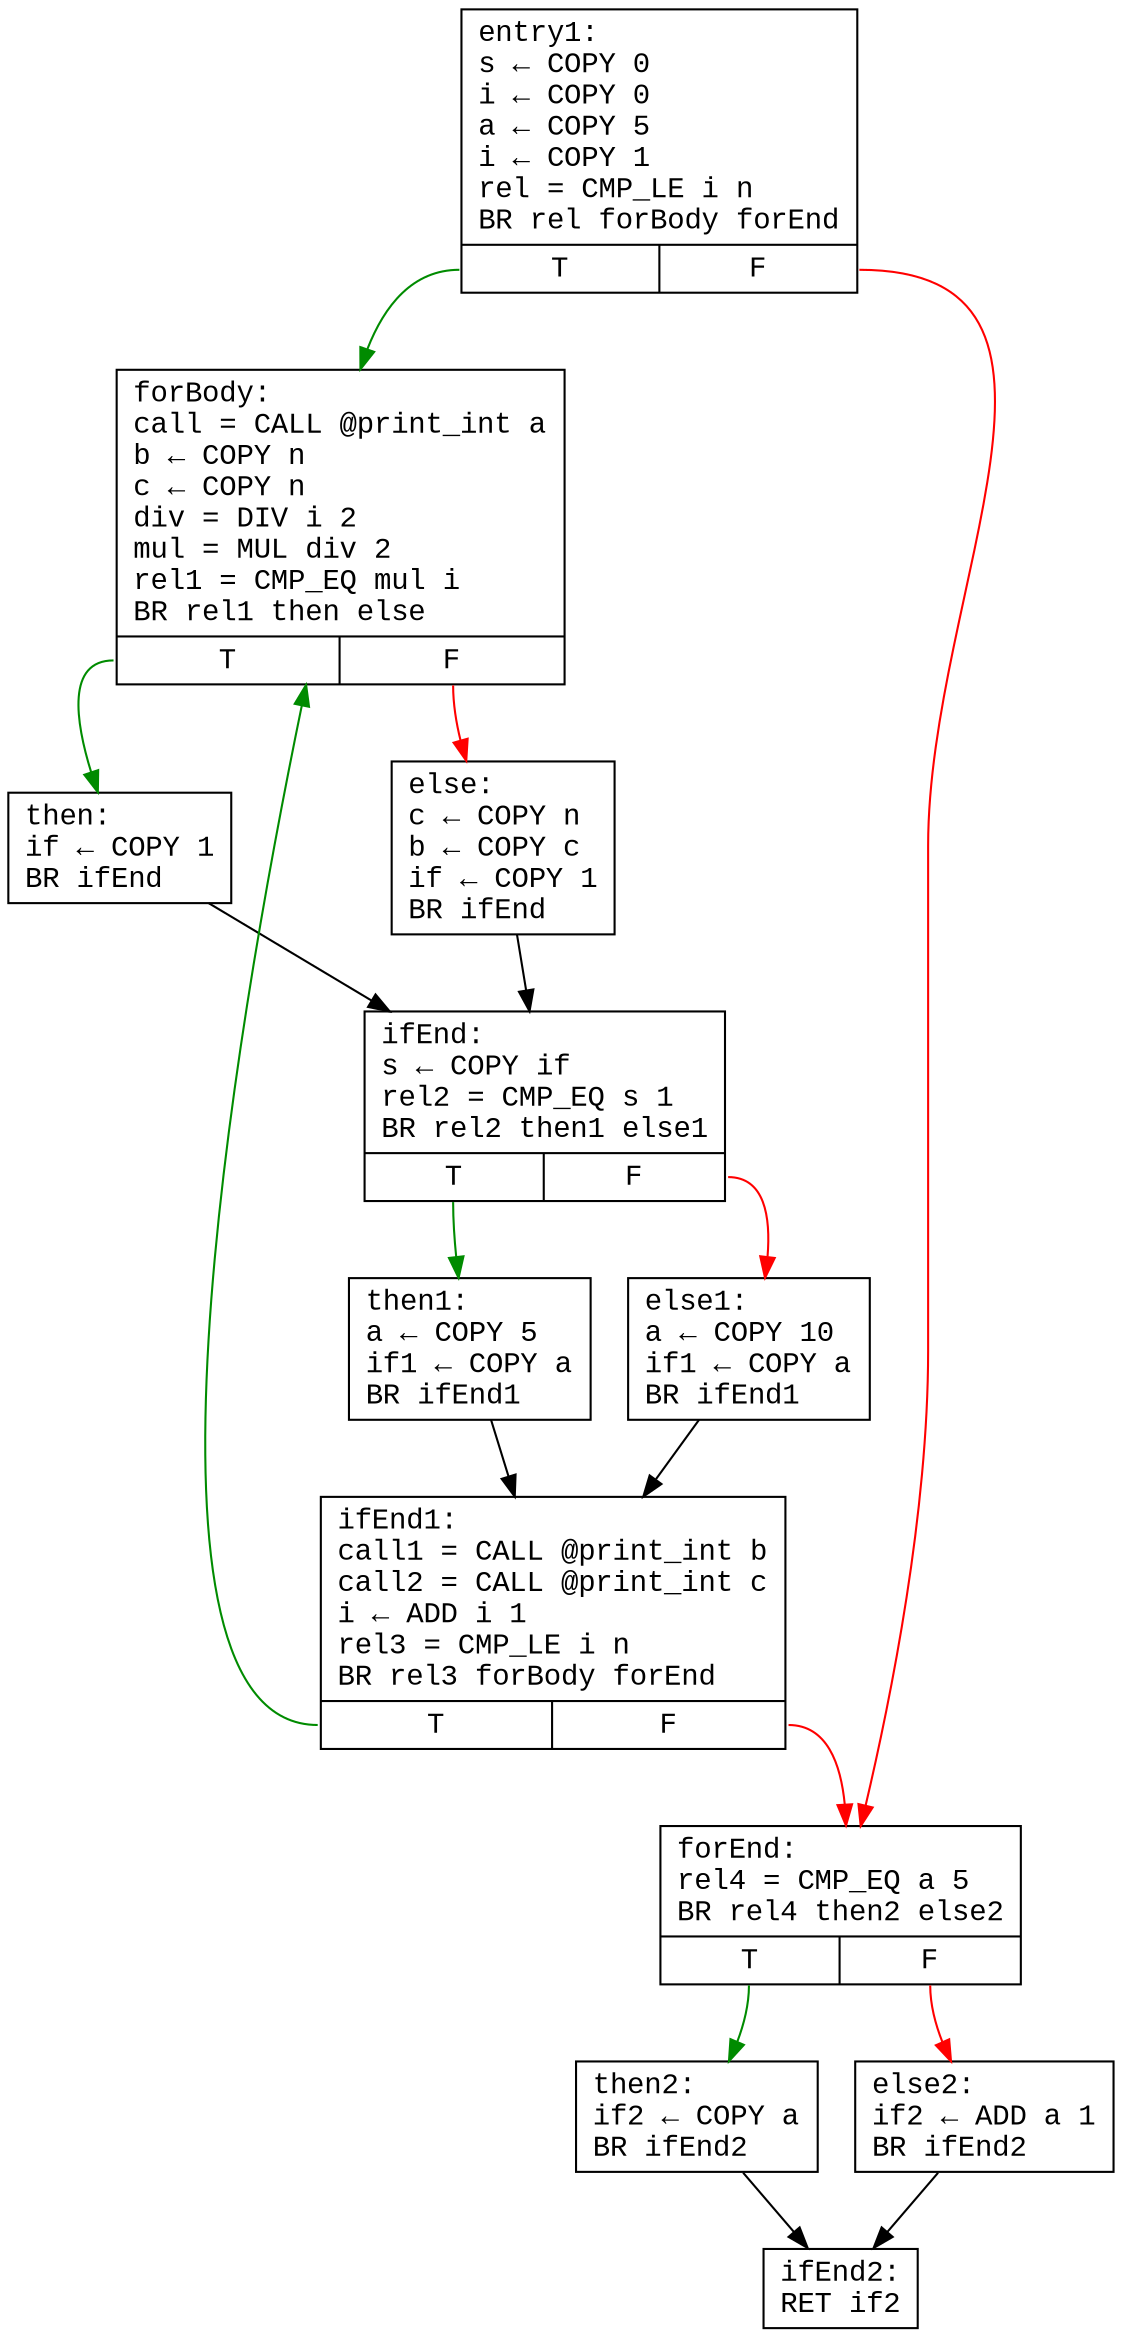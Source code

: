 digraph CFG {
    node [shape=record, fontname="Courier New"]
    entry1 [label="{entry1:\ls ← COPY 0\li ← COPY 0\la ← COPY 5\li ← COPY 1\lrel = CMP_LE i n\lBR rel forBody forEnd\l|{<t> T|<f> F}}"]
    forBody [label="{forBody:\lcall = CALL @print_int a\lb ← COPY n\lc ← COPY n\ldiv = DIV i 2\lmul = MUL div 2\lrel1 = CMP_EQ mul i\lBR rel1 then else\l|{<t> T|<f> F}}"]
    then [label="{then:\lif ← COPY 1\lBR ifEnd\l}"]
    else [label="{else:\lc ← COPY n\lb ← COPY c\lif ← COPY 1\lBR ifEnd\l}"]
    ifEnd [label="{ifEnd:\ls ← COPY if\lrel2 = CMP_EQ s 1\lBR rel2 then1 else1\l|{<t> T|<f> F}}"]
    then1 [label="{then1:\la ← COPY 5\lif1 ← COPY a\lBR ifEnd1\l}"]
    else1 [label="{else1:\la ← COPY 10\lif1 ← COPY a\lBR ifEnd1\l}"]
    ifEnd1 [label="{ifEnd1:\lcall1 = CALL @print_int b\lcall2 = CALL @print_int c\li ← ADD i 1\lrel3 = CMP_LE i n\lBR rel3 forBody forEnd\l|{<t> T|<f> F}}"]
    forEnd [label="{forEnd:\lrel4 = CMP_EQ a 5\lBR rel4 then2 else2\l|{<t> T|<f> F}}"]
    then2 [label="{then2:\lif2 ← COPY a\lBR ifEnd2\l}"]
    else2 [label="{else2:\lif2 ← ADD a 1\lBR ifEnd2\l}"]
    ifEnd2 [label="{ifEnd2:\lRET if2\l}"]
    entry1:t -> forBody [color=green4]
    entry1:f -> forEnd [color=red]
    forBody:t -> then [color=green4]
    forBody:f -> else [color=red]
    then -> ifEnd 
    else -> ifEnd 
    ifEnd:t -> then1 [color=green4]
    ifEnd:f -> else1 [color=red]
    then1 -> ifEnd1 
    else1 -> ifEnd1 
    ifEnd1:t -> forBody [color=green4]
    ifEnd1:f -> forEnd [color=red]
    forEnd:t -> then2 [color=green4]
    forEnd:f -> else2 [color=red]
    then2 -> ifEnd2 
    else2 -> ifEnd2 
}